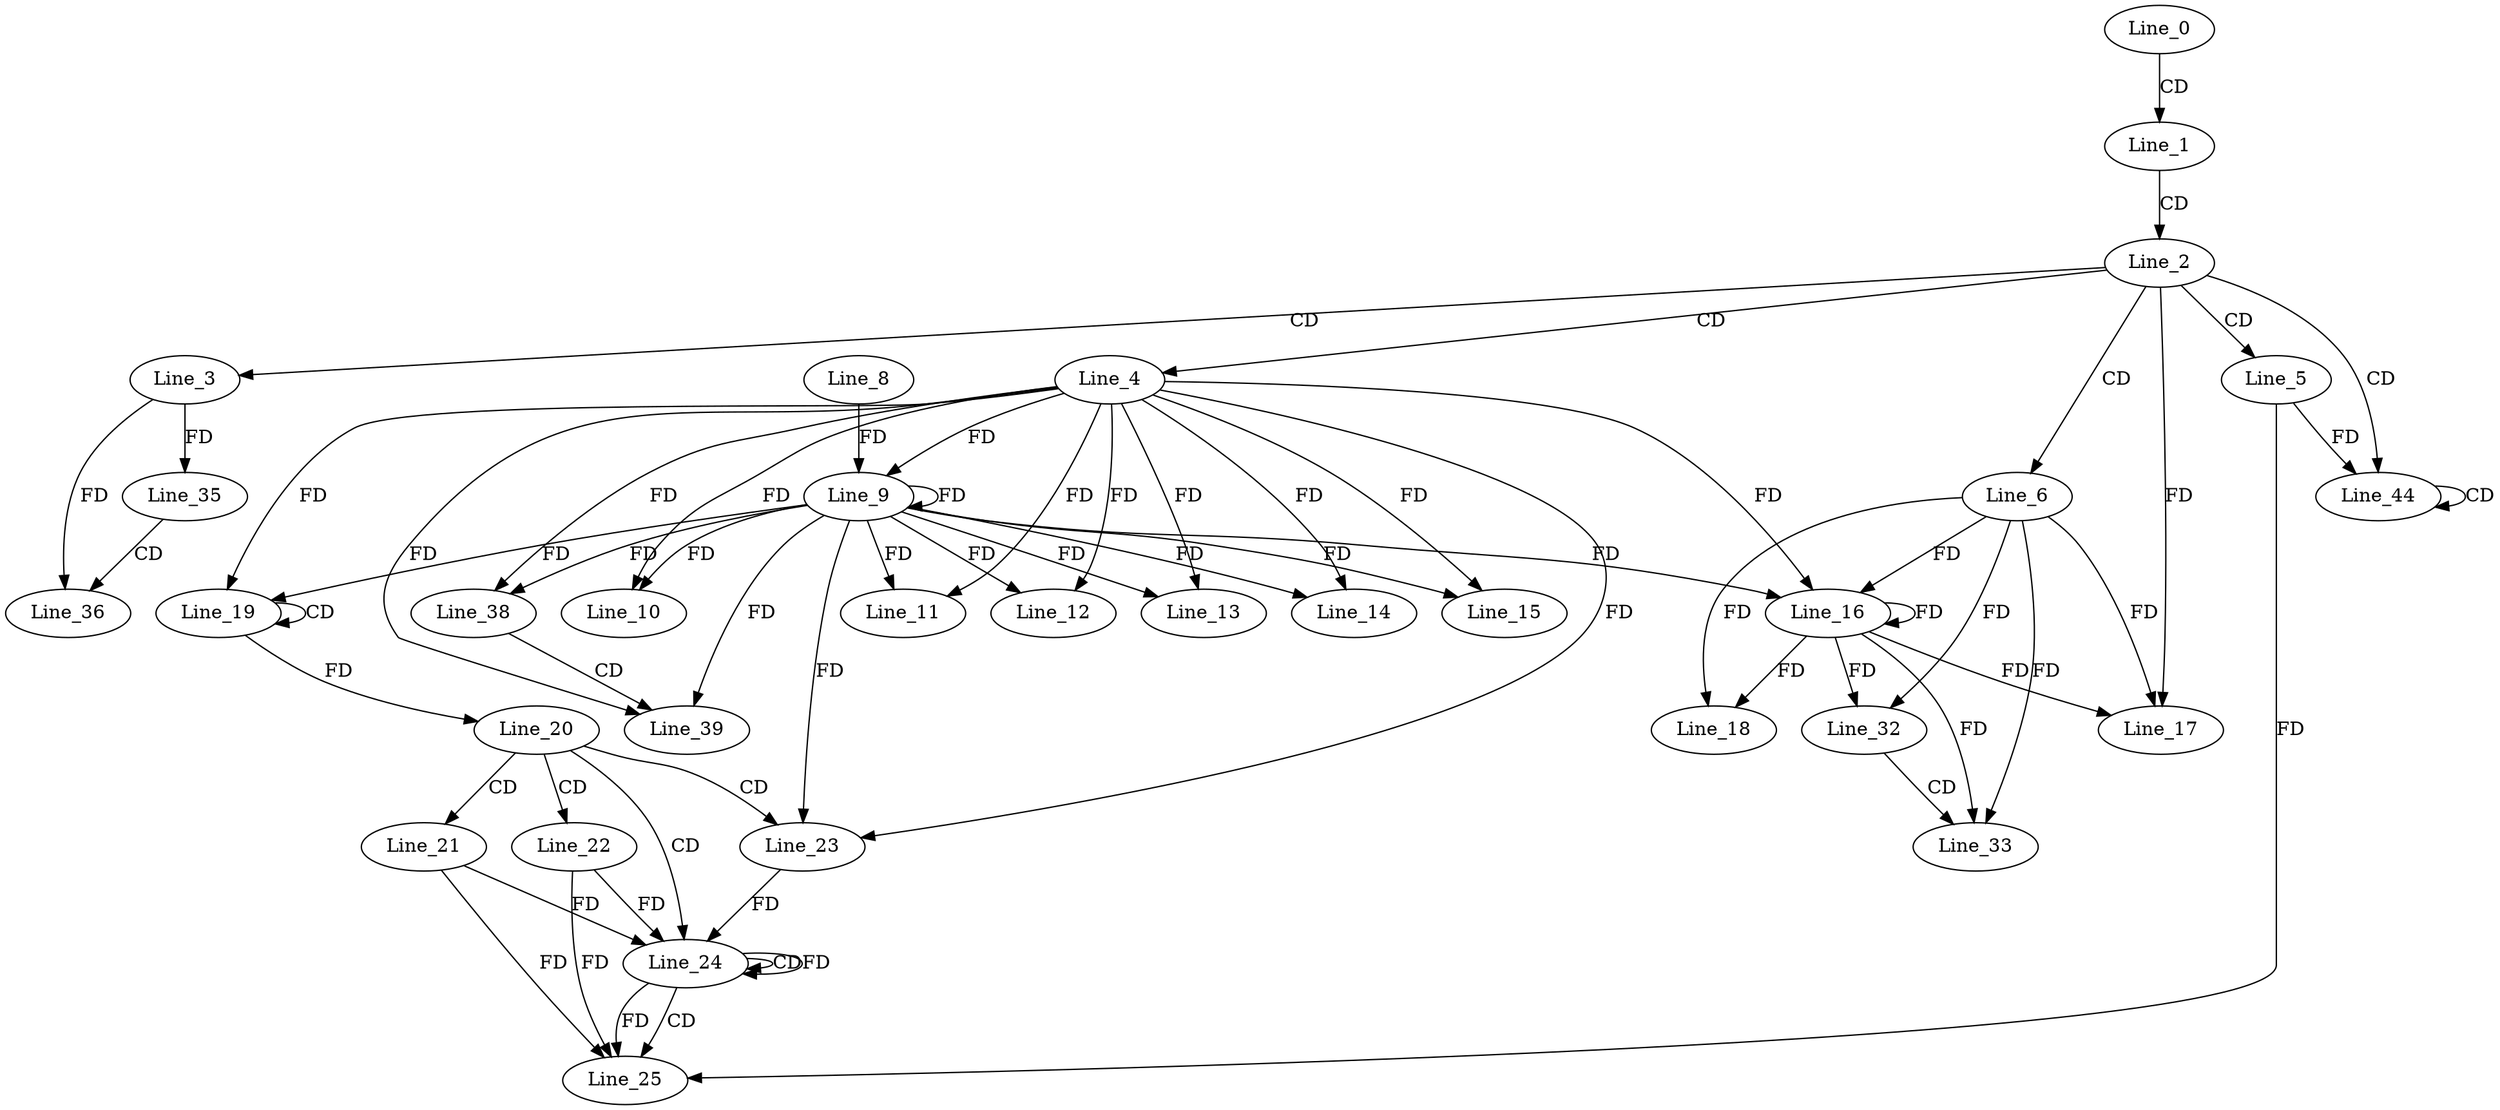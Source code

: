 digraph G {
  Line_0;
  Line_1;
  Line_2;
  Line_3;
  Line_4;
  Line_5;
  Line_6;
  Line_9;
  Line_8;
  Line_9;
  Line_10;
  Line_11;
  Line_12;
  Line_13;
  Line_14;
  Line_15;
  Line_16;
  Line_16;
  Line_17;
  Line_18;
  Line_19;
  Line_19;
  Line_20;
  Line_21;
  Line_22;
  Line_23;
  Line_23;
  Line_24;
  Line_24;
  Line_24;
  Line_25;
  Line_32;
  Line_33;
  Line_35;
  Line_36;
  Line_38;
  Line_39;
  Line_44;
  Line_44;
  Line_0 -> Line_1 [ label="CD" ];
  Line_1 -> Line_2 [ label="CD" ];
  Line_2 -> Line_3 [ label="CD" ];
  Line_2 -> Line_4 [ label="CD" ];
  Line_2 -> Line_5 [ label="CD" ];
  Line_2 -> Line_6 [ label="CD" ];
  Line_4 -> Line_9 [ label="FD" ];
  Line_9 -> Line_9 [ label="FD" ];
  Line_8 -> Line_9 [ label="FD" ];
  Line_4 -> Line_10 [ label="FD" ];
  Line_9 -> Line_10 [ label="FD" ];
  Line_4 -> Line_11 [ label="FD" ];
  Line_9 -> Line_11 [ label="FD" ];
  Line_4 -> Line_12 [ label="FD" ];
  Line_9 -> Line_12 [ label="FD" ];
  Line_4 -> Line_13 [ label="FD" ];
  Line_9 -> Line_13 [ label="FD" ];
  Line_4 -> Line_14 [ label="FD" ];
  Line_9 -> Line_14 [ label="FD" ];
  Line_4 -> Line_15 [ label="FD" ];
  Line_9 -> Line_15 [ label="FD" ];
  Line_6 -> Line_16 [ label="FD" ];
  Line_16 -> Line_16 [ label="FD" ];
  Line_4 -> Line_16 [ label="FD" ];
  Line_9 -> Line_16 [ label="FD" ];
  Line_6 -> Line_17 [ label="FD" ];
  Line_16 -> Line_17 [ label="FD" ];
  Line_2 -> Line_17 [ label="FD" ];
  Line_6 -> Line_18 [ label="FD" ];
  Line_16 -> Line_18 [ label="FD" ];
  Line_19 -> Line_19 [ label="CD" ];
  Line_4 -> Line_19 [ label="FD" ];
  Line_9 -> Line_19 [ label="FD" ];
  Line_19 -> Line_20 [ label="FD" ];
  Line_20 -> Line_21 [ label="CD" ];
  Line_20 -> Line_22 [ label="CD" ];
  Line_20 -> Line_23 [ label="CD" ];
  Line_4 -> Line_23 [ label="FD" ];
  Line_9 -> Line_23 [ label="FD" ];
  Line_20 -> Line_24 [ label="CD" ];
  Line_24 -> Line_24 [ label="CD" ];
  Line_24 -> Line_24 [ label="FD" ];
  Line_21 -> Line_24 [ label="FD" ];
  Line_23 -> Line_24 [ label="FD" ];
  Line_22 -> Line_24 [ label="FD" ];
  Line_24 -> Line_25 [ label="CD" ];
  Line_5 -> Line_25 [ label="FD" ];
  Line_22 -> Line_25 [ label="FD" ];
  Line_24 -> Line_25 [ label="FD" ];
  Line_21 -> Line_25 [ label="FD" ];
  Line_6 -> Line_32 [ label="FD" ];
  Line_16 -> Line_32 [ label="FD" ];
  Line_32 -> Line_33 [ label="CD" ];
  Line_6 -> Line_33 [ label="FD" ];
  Line_16 -> Line_33 [ label="FD" ];
  Line_3 -> Line_35 [ label="FD" ];
  Line_35 -> Line_36 [ label="CD" ];
  Line_3 -> Line_36 [ label="FD" ];
  Line_4 -> Line_38 [ label="FD" ];
  Line_9 -> Line_38 [ label="FD" ];
  Line_38 -> Line_39 [ label="CD" ];
  Line_4 -> Line_39 [ label="FD" ];
  Line_9 -> Line_39 [ label="FD" ];
  Line_2 -> Line_44 [ label="CD" ];
  Line_44 -> Line_44 [ label="CD" ];
  Line_5 -> Line_44 [ label="FD" ];
}
